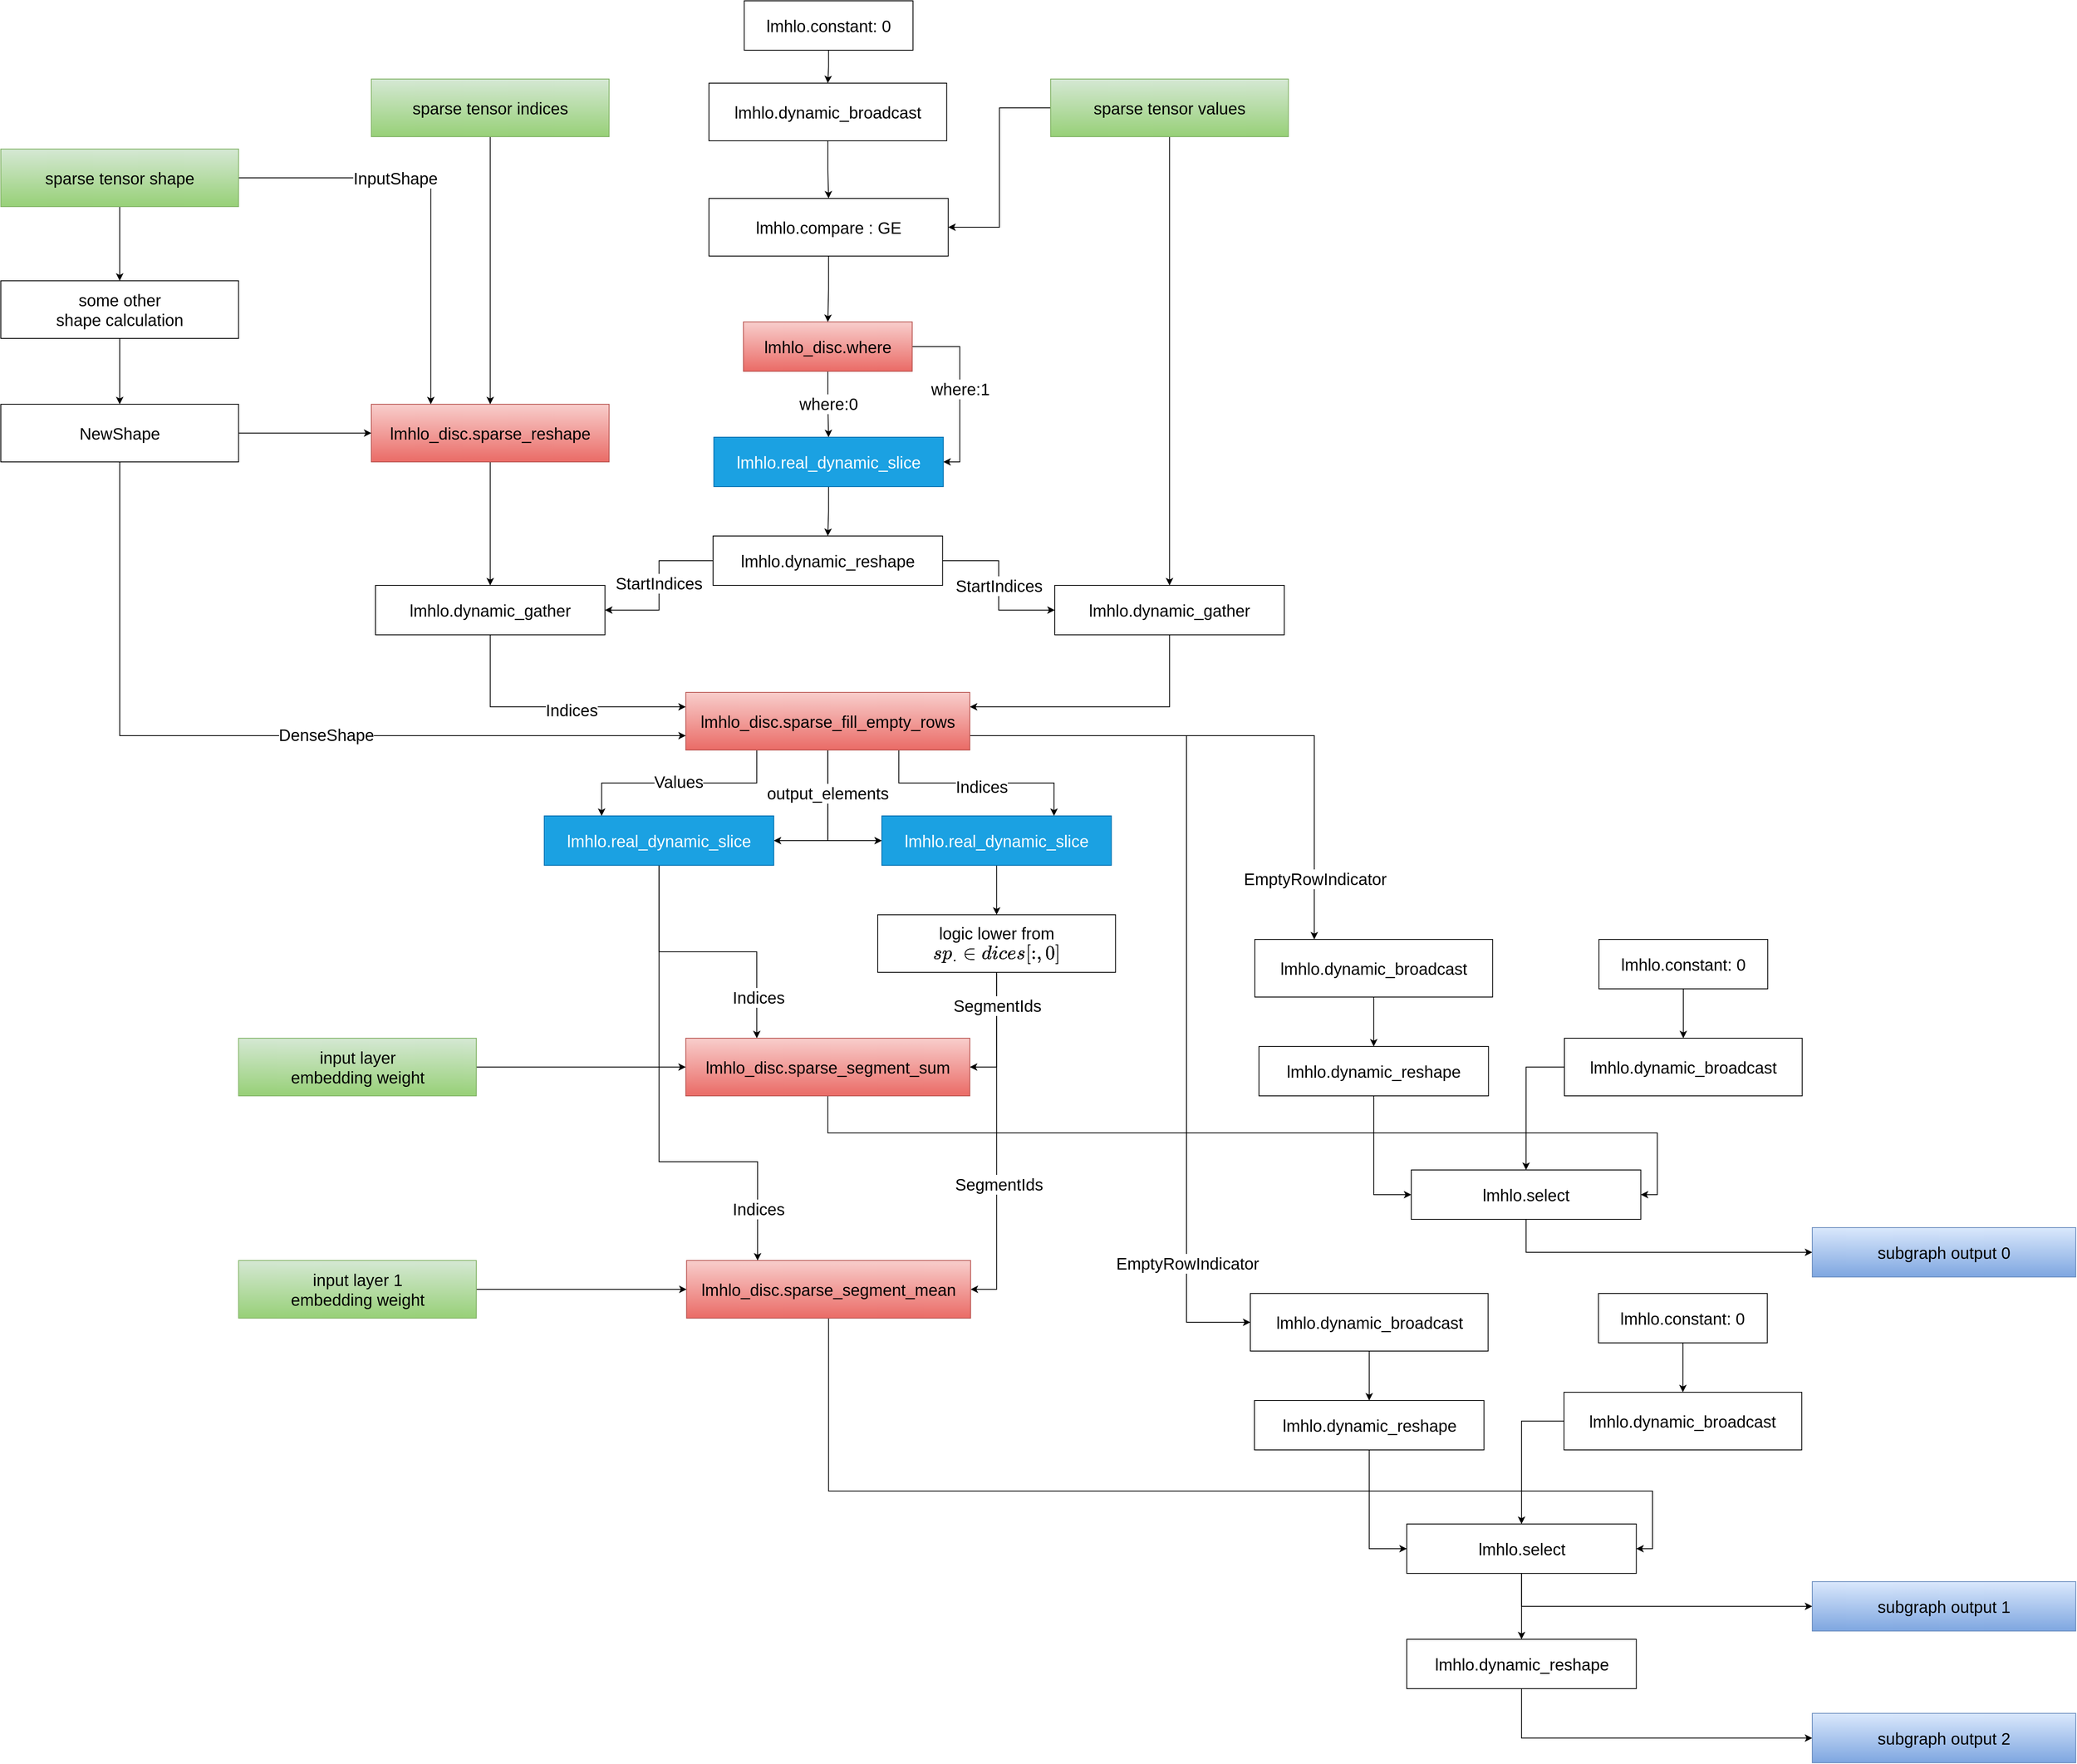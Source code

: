<mxfile version="20.8.1" type="github"><diagram id="d8bZDvyaRTqL3WgqzmWe" name="第 1 页"><mxGraphModel dx="3781" dy="1099" grid="1" gridSize="10" guides="1" tooltips="1" connect="1" arrows="1" fold="1" page="1" pageScale="1" pageWidth="827" pageHeight="1169" math="0" shadow="0"><root><mxCell id="0"/><mxCell id="1" parent="0"/><mxCell id="cq9_FSoDsHFWqfSbP8nX-9" style="edgeStyle=orthogonalEdgeStyle;rounded=0;orthogonalLoop=1;jettySize=auto;html=1;fontSize=20;" parent="1" source="cq9_FSoDsHFWqfSbP8nX-2" target="cq9_FSoDsHFWqfSbP8nX-8" edge="1"><mxGeometry relative="1" as="geometry"/></mxCell><mxCell id="cq9_FSoDsHFWqfSbP8nX-10" value="where:0" style="edgeLabel;html=1;align=center;verticalAlign=middle;resizable=0;points=[];fontSize=20;" parent="cq9_FSoDsHFWqfSbP8nX-9" vertex="1" connectable="0"><mxGeometry x="-0.036" relative="1" as="geometry"><mxPoint as="offset"/></mxGeometry></mxCell><mxCell id="cq9_FSoDsHFWqfSbP8nX-20" value="where:1" style="edgeStyle=orthogonalEdgeStyle;rounded=0;orthogonalLoop=1;jettySize=auto;html=1;exitX=1;exitY=0.5;exitDx=0;exitDy=0;entryX=1;entryY=0.5;entryDx=0;entryDy=0;fontSize=20;" parent="1" source="cq9_FSoDsHFWqfSbP8nX-2" target="cq9_FSoDsHFWqfSbP8nX-8" edge="1"><mxGeometry relative="1" as="geometry"/></mxCell><mxCell id="cq9_FSoDsHFWqfSbP8nX-2" value="lmhlo_disc.where" style="rounded=0;whiteSpace=wrap;html=1;fontSize=20;fillColor=#f8cecc;strokeColor=#b85450;gradientColor=#ea6b66;" parent="1" vertex="1"><mxGeometry x="781.88" y="460" width="205" height="60" as="geometry"/></mxCell><mxCell id="cq9_FSoDsHFWqfSbP8nX-7" style="edgeStyle=orthogonalEdgeStyle;rounded=0;orthogonalLoop=1;jettySize=auto;html=1;exitX=0.5;exitY=1;exitDx=0;exitDy=0;fontSize=20;" parent="1" source="cq9_FSoDsHFWqfSbP8nX-3" target="cq9_FSoDsHFWqfSbP8nX-2" edge="1"><mxGeometry relative="1" as="geometry"/></mxCell><mxCell id="cq9_FSoDsHFWqfSbP8nX-3" value="lmhlo.compare : GE" style="rounded=0;whiteSpace=wrap;html=1;fontSize=20;" parent="1" vertex="1"><mxGeometry x="740" y="310" width="290.62" height="70" as="geometry"/></mxCell><mxCell id="cq9_FSoDsHFWqfSbP8nX-38" style="edgeStyle=orthogonalEdgeStyle;rounded=0;orthogonalLoop=1;jettySize=auto;html=1;entryX=0.5;entryY=0;entryDx=0;entryDy=0;fontSize=20;" parent="1" source="cq9_FSoDsHFWqfSbP8nX-4" target="cq9_FSoDsHFWqfSbP8nX-3" edge="1"><mxGeometry relative="1" as="geometry"/></mxCell><mxCell id="cq9_FSoDsHFWqfSbP8nX-4" value="lmhlo.dynamic_broadcast" style="rounded=0;whiteSpace=wrap;html=1;fontSize=20;" parent="1" vertex="1"><mxGeometry x="740" y="170" width="288.75" height="70" as="geometry"/></mxCell><mxCell id="cq9_FSoDsHFWqfSbP8nX-19" style="edgeStyle=orthogonalEdgeStyle;rounded=0;orthogonalLoop=1;jettySize=auto;html=1;exitX=0.5;exitY=1;exitDx=0;exitDy=0;entryX=0.5;entryY=0;entryDx=0;entryDy=0;fontSize=20;" parent="1" source="cq9_FSoDsHFWqfSbP8nX-8" target="cq9_FSoDsHFWqfSbP8nX-18" edge="1"><mxGeometry relative="1" as="geometry"/></mxCell><mxCell id="cq9_FSoDsHFWqfSbP8nX-8" value="lmhlo.real_dynamic_slice" style="rounded=0;whiteSpace=wrap;html=1;fontSize=20;fillColor=#1ba1e2;fontColor=#ffffff;strokeColor=#006EAF;" parent="1" vertex="1"><mxGeometry x="745.94" y="600" width="278.75" height="60" as="geometry"/></mxCell><mxCell id="JlMi3RwVU-hrbqbBFsQh-24" style="edgeStyle=orthogonalEdgeStyle;rounded=0;orthogonalLoop=1;jettySize=auto;html=1;entryX=1;entryY=0.25;entryDx=0;entryDy=0;fontSize=20;" parent="1" source="cq9_FSoDsHFWqfSbP8nX-14" target="cq9_FSoDsHFWqfSbP8nX-47" edge="1"><mxGeometry relative="1" as="geometry"><Array as="points"><mxPoint x="1299" y="928"/></Array></mxGeometry></mxCell><mxCell id="cq9_FSoDsHFWqfSbP8nX-14" value="lmhlo.dynamic_gather" style="rounded=0;whiteSpace=wrap;html=1;fontSize=20;" parent="1" vertex="1"><mxGeometry x="1160" y="780" width="278.75" height="60" as="geometry"/></mxCell><mxCell id="cq9_FSoDsHFWqfSbP8nX-50" value="StartIndices" style="edgeStyle=orthogonalEdgeStyle;rounded=0;orthogonalLoop=1;jettySize=auto;html=1;exitX=1;exitY=0.5;exitDx=0;exitDy=0;entryX=0;entryY=0.5;entryDx=0;entryDy=0;fontSize=20;" parent="1" source="cq9_FSoDsHFWqfSbP8nX-18" target="cq9_FSoDsHFWqfSbP8nX-14" edge="1"><mxGeometry relative="1" as="geometry"/></mxCell><mxCell id="cq9_FSoDsHFWqfSbP8nX-53" style="edgeStyle=orthogonalEdgeStyle;rounded=0;orthogonalLoop=1;jettySize=auto;html=1;exitX=0;exitY=0.5;exitDx=0;exitDy=0;entryX=1;entryY=0.5;entryDx=0;entryDy=0;fontSize=20;" parent="1" source="cq9_FSoDsHFWqfSbP8nX-18" target="cq9_FSoDsHFWqfSbP8nX-27" edge="1"><mxGeometry relative="1" as="geometry"/></mxCell><mxCell id="cq9_FSoDsHFWqfSbP8nX-54" value="StartIndices" style="edgeLabel;html=1;align=center;verticalAlign=middle;resizable=0;points=[];fontSize=20;" parent="cq9_FSoDsHFWqfSbP8nX-53" vertex="1" connectable="0"><mxGeometry x="-0.032" y="-1" relative="1" as="geometry"><mxPoint as="offset"/></mxGeometry></mxCell><mxCell id="cq9_FSoDsHFWqfSbP8nX-18" value="lmhlo.dynamic_reshape" style="rounded=0;whiteSpace=wrap;html=1;fontSize=20;" parent="1" vertex="1"><mxGeometry x="745" y="720" width="278.75" height="60" as="geometry"/></mxCell><mxCell id="cq9_FSoDsHFWqfSbP8nX-48" style="edgeStyle=orthogonalEdgeStyle;rounded=0;orthogonalLoop=1;jettySize=auto;html=1;exitX=0;exitY=0.5;exitDx=0;exitDy=0;entryX=1;entryY=0.5;entryDx=0;entryDy=0;fontSize=20;" parent="1" source="cq9_FSoDsHFWqfSbP8nX-22" target="cq9_FSoDsHFWqfSbP8nX-3" edge="1"><mxGeometry relative="1" as="geometry"/></mxCell><mxCell id="cq9_FSoDsHFWqfSbP8nX-49" style="edgeStyle=orthogonalEdgeStyle;rounded=0;orthogonalLoop=1;jettySize=auto;html=1;entryX=0.5;entryY=0;entryDx=0;entryDy=0;fontSize=20;" parent="1" source="cq9_FSoDsHFWqfSbP8nX-22" target="cq9_FSoDsHFWqfSbP8nX-14" edge="1"><mxGeometry relative="1" as="geometry"/></mxCell><mxCell id="cq9_FSoDsHFWqfSbP8nX-22" value="sparse tensor values" style="rounded=0;whiteSpace=wrap;html=1;fontSize=20;fillColor=#d5e8d4;strokeColor=#82b366;gradientColor=#97d077;" parent="1" vertex="1"><mxGeometry x="1155" y="165" width="288.75" height="70" as="geometry"/></mxCell><mxCell id="cq9_FSoDsHFWqfSbP8nX-39" style="edgeStyle=orthogonalEdgeStyle;rounded=0;orthogonalLoop=1;jettySize=auto;html=1;entryX=0.5;entryY=0;entryDx=0;entryDy=0;fontSize=20;" parent="1" source="cq9_FSoDsHFWqfSbP8nX-25" target="cq9_FSoDsHFWqfSbP8nX-4" edge="1"><mxGeometry relative="1" as="geometry"/></mxCell><mxCell id="cq9_FSoDsHFWqfSbP8nX-25" value="lmhlo.constant: 0" style="rounded=0;whiteSpace=wrap;html=1;fontSize=20;" parent="1" vertex="1"><mxGeometry x="782.82" y="70" width="205" height="60" as="geometry"/></mxCell><mxCell id="cq9_FSoDsHFWqfSbP8nX-68" style="edgeStyle=orthogonalEdgeStyle;rounded=0;orthogonalLoop=1;jettySize=auto;html=1;entryX=0;entryY=0.25;entryDx=0;entryDy=0;fontSize=20;" parent="1" source="cq9_FSoDsHFWqfSbP8nX-27" target="cq9_FSoDsHFWqfSbP8nX-47" edge="1"><mxGeometry relative="1" as="geometry"><Array as="points"><mxPoint x="474" y="928"/></Array></mxGeometry></mxCell><mxCell id="cq9_FSoDsHFWqfSbP8nX-70" value="Indices" style="edgeLabel;html=1;align=center;verticalAlign=middle;resizable=0;points=[];fontSize=20;" parent="cq9_FSoDsHFWqfSbP8nX-68" vertex="1" connectable="0"><mxGeometry x="0.145" y="-2" relative="1" as="geometry"><mxPoint y="1" as="offset"/></mxGeometry></mxCell><mxCell id="cq9_FSoDsHFWqfSbP8nX-27" value="lmhlo.dynamic_gather" style="rounded=0;whiteSpace=wrap;html=1;fontSize=20;" parent="1" vertex="1"><mxGeometry x="335" y="780" width="278.75" height="60" as="geometry"/></mxCell><mxCell id="cq9_FSoDsHFWqfSbP8nX-65" style="edgeStyle=orthogonalEdgeStyle;rounded=0;orthogonalLoop=1;jettySize=auto;html=1;entryX=0.5;entryY=0;entryDx=0;entryDy=0;fontSize=20;" parent="1" source="cq9_FSoDsHFWqfSbP8nX-28" target="cq9_FSoDsHFWqfSbP8nX-64" edge="1"><mxGeometry relative="1" as="geometry"/></mxCell><mxCell id="cq9_FSoDsHFWqfSbP8nX-28" value="some other&lt;br&gt;shape calculation" style="rounded=0;whiteSpace=wrap;html=1;fontSize=20;" parent="1" vertex="1"><mxGeometry x="-120" y="410" width="288.75" height="70" as="geometry"/></mxCell><mxCell id="cq9_FSoDsHFWqfSbP8nX-52" style="edgeStyle=orthogonalEdgeStyle;rounded=0;orthogonalLoop=1;jettySize=auto;html=1;fontSize=20;" parent="1" source="cq9_FSoDsHFWqfSbP8nX-29" target="cq9_FSoDsHFWqfSbP8nX-27" edge="1"><mxGeometry relative="1" as="geometry"/></mxCell><mxCell id="cq9_FSoDsHFWqfSbP8nX-29" value="lmhlo_disc.sparse_reshape" style="rounded=0;whiteSpace=wrap;html=1;fontSize=20;fillColor=#f8cecc;strokeColor=#b85450;gradientColor=#ea6b66;" parent="1" vertex="1"><mxGeometry x="330" y="560" width="288.75" height="70" as="geometry"/></mxCell><mxCell id="cq9_FSoDsHFWqfSbP8nX-42" style="edgeStyle=orthogonalEdgeStyle;rounded=0;orthogonalLoop=1;jettySize=auto;html=1;entryX=0.5;entryY=0;entryDx=0;entryDy=0;fontSize=20;" parent="1" source="cq9_FSoDsHFWqfSbP8nX-36" target="cq9_FSoDsHFWqfSbP8nX-29" edge="1"><mxGeometry relative="1" as="geometry"/></mxCell><mxCell id="cq9_FSoDsHFWqfSbP8nX-36" value="sparse tensor indices" style="rounded=0;whiteSpace=wrap;html=1;fontSize=20;fillColor=#d5e8d4;gradientColor=#97d077;strokeColor=#82b366;" parent="1" vertex="1"><mxGeometry x="330" y="165" width="288.75" height="70" as="geometry"/></mxCell><mxCell id="cq9_FSoDsHFWqfSbP8nX-44" style="edgeStyle=orthogonalEdgeStyle;rounded=0;orthogonalLoop=1;jettySize=auto;html=1;entryX=0.5;entryY=0;entryDx=0;entryDy=0;fontSize=20;" parent="1" source="cq9_FSoDsHFWqfSbP8nX-43" target="cq9_FSoDsHFWqfSbP8nX-28" edge="1"><mxGeometry relative="1" as="geometry"/></mxCell><mxCell id="cq9_FSoDsHFWqfSbP8nX-57" style="edgeStyle=orthogonalEdgeStyle;rounded=0;orthogonalLoop=1;jettySize=auto;html=1;entryX=0.25;entryY=0;entryDx=0;entryDy=0;fontSize=20;" parent="1" source="cq9_FSoDsHFWqfSbP8nX-43" target="cq9_FSoDsHFWqfSbP8nX-29" edge="1"><mxGeometry relative="1" as="geometry"/></mxCell><mxCell id="cq9_FSoDsHFWqfSbP8nX-58" value="InputShape" style="edgeLabel;html=1;align=center;verticalAlign=middle;resizable=0;points=[];fontSize=20;" parent="cq9_FSoDsHFWqfSbP8nX-57" vertex="1" connectable="0"><mxGeometry x="-0.252" relative="1" as="geometry"><mxPoint as="offset"/></mxGeometry></mxCell><mxCell id="cq9_FSoDsHFWqfSbP8nX-43" value="sparse tensor shape" style="rounded=0;whiteSpace=wrap;html=1;fontSize=20;fillColor=#d5e8d4;gradientColor=#97d077;strokeColor=#82b366;" parent="1" vertex="1"><mxGeometry x="-120" y="250" width="288.75" height="70" as="geometry"/></mxCell><mxCell id="JlMi3RwVU-hrbqbBFsQh-3" style="edgeStyle=orthogonalEdgeStyle;rounded=0;orthogonalLoop=1;jettySize=auto;html=1;exitX=0.25;exitY=1;exitDx=0;exitDy=0;entryX=0.25;entryY=0;entryDx=0;entryDy=0;fontSize=20;" parent="1" source="cq9_FSoDsHFWqfSbP8nX-47" target="JlMi3RwVU-hrbqbBFsQh-1" edge="1"><mxGeometry relative="1" as="geometry"/></mxCell><mxCell id="JlMi3RwVU-hrbqbBFsQh-8" value="Values" style="edgeLabel;html=1;align=center;verticalAlign=middle;resizable=0;points=[];fontSize=20;" parent="JlMi3RwVU-hrbqbBFsQh-3" vertex="1" connectable="0"><mxGeometry x="0.007" y="-2" relative="1" as="geometry"><mxPoint as="offset"/></mxGeometry></mxCell><mxCell id="JlMi3RwVU-hrbqbBFsQh-4" style="edgeStyle=orthogonalEdgeStyle;rounded=0;orthogonalLoop=1;jettySize=auto;html=1;exitX=0.75;exitY=1;exitDx=0;exitDy=0;entryX=0.75;entryY=0;entryDx=0;entryDy=0;fontSize=20;" parent="1" source="cq9_FSoDsHFWqfSbP8nX-47" target="JlMi3RwVU-hrbqbBFsQh-2" edge="1"><mxGeometry relative="1" as="geometry"/></mxCell><mxCell id="JlMi3RwVU-hrbqbBFsQh-9" value="Indices" style="edgeLabel;html=1;align=center;verticalAlign=middle;resizable=0;points=[];fontSize=20;" parent="JlMi3RwVU-hrbqbBFsQh-4" vertex="1" connectable="0"><mxGeometry x="0.044" y="-4" relative="1" as="geometry"><mxPoint as="offset"/></mxGeometry></mxCell><mxCell id="JlMi3RwVU-hrbqbBFsQh-5" style="edgeStyle=orthogonalEdgeStyle;rounded=0;orthogonalLoop=1;jettySize=auto;html=1;entryX=1;entryY=0.5;entryDx=0;entryDy=0;fontSize=20;" parent="1" source="cq9_FSoDsHFWqfSbP8nX-47" target="JlMi3RwVU-hrbqbBFsQh-1" edge="1"><mxGeometry relative="1" as="geometry"/></mxCell><mxCell id="JlMi3RwVU-hrbqbBFsQh-6" style="edgeStyle=orthogonalEdgeStyle;rounded=0;orthogonalLoop=1;jettySize=auto;html=1;exitX=0.5;exitY=1;exitDx=0;exitDy=0;entryX=0;entryY=0.5;entryDx=0;entryDy=0;fontSize=20;" parent="1" source="cq9_FSoDsHFWqfSbP8nX-47" target="JlMi3RwVU-hrbqbBFsQh-2" edge="1"><mxGeometry relative="1" as="geometry"/></mxCell><mxCell id="JlMi3RwVU-hrbqbBFsQh-7" value="output_elements" style="edgeLabel;html=1;align=center;verticalAlign=middle;resizable=0;points=[];fontSize=20;" parent="JlMi3RwVU-hrbqbBFsQh-6" vertex="1" connectable="0"><mxGeometry x="-0.408" y="-1" relative="1" as="geometry"><mxPoint as="offset"/></mxGeometry></mxCell><mxCell id="JlMi3RwVU-hrbqbBFsQh-59" style="edgeStyle=orthogonalEdgeStyle;rounded=0;orthogonalLoop=1;jettySize=auto;html=1;exitX=1;exitY=0.75;exitDx=0;exitDy=0;entryX=0.25;entryY=0;entryDx=0;entryDy=0;fontSize=20;" parent="1" source="cq9_FSoDsHFWqfSbP8nX-47" target="JlMi3RwVU-hrbqbBFsQh-26" edge="1"><mxGeometry relative="1" as="geometry"/></mxCell><mxCell id="JlMi3RwVU-hrbqbBFsQh-61" value="EmptyRowIndicator" style="edgeLabel;html=1;align=center;verticalAlign=middle;resizable=0;points=[];fontSize=20;" parent="JlMi3RwVU-hrbqbBFsQh-59" vertex="1" connectable="0"><mxGeometry x="0.777" y="1" relative="1" as="geometry"><mxPoint as="offset"/></mxGeometry></mxCell><mxCell id="JlMi3RwVU-hrbqbBFsQh-73" style="edgeStyle=orthogonalEdgeStyle;rounded=0;orthogonalLoop=1;jettySize=auto;html=1;exitX=1;exitY=0.75;exitDx=0;exitDy=0;entryX=0;entryY=0.5;entryDx=0;entryDy=0;fontSize=20;" parent="1" source="cq9_FSoDsHFWqfSbP8nX-47" target="JlMi3RwVU-hrbqbBFsQh-51" edge="1"><mxGeometry x="0.059" y="133" relative="1" as="geometry"><Array as="points"><mxPoint x="1320" y="963"/><mxPoint x="1320" y="1675"/></Array><mxPoint as="offset"/></mxGeometry></mxCell><mxCell id="JlMi3RwVU-hrbqbBFsQh-74" value="EmptyRowIndicator" style="edgeLabel;html=1;align=center;verticalAlign=middle;resizable=0;points=[];fontSize=20;" parent="JlMi3RwVU-hrbqbBFsQh-73" vertex="1" connectable="0"><mxGeometry x="0.716" y="1" relative="1" as="geometry"><mxPoint as="offset"/></mxGeometry></mxCell><mxCell id="cq9_FSoDsHFWqfSbP8nX-47" value="lmhlo_disc.sparse_fill_empty_rows" style="rounded=0;whiteSpace=wrap;html=1;fontSize=20;fillColor=#f8cecc;strokeColor=#b85450;gradientColor=#ea6b66;" parent="1" vertex="1"><mxGeometry x="711.87" y="910" width="345" height="70" as="geometry"/></mxCell><mxCell id="cq9_FSoDsHFWqfSbP8nX-66" style="edgeStyle=orthogonalEdgeStyle;rounded=0;orthogonalLoop=1;jettySize=auto;html=1;entryX=0;entryY=0.5;entryDx=0;entryDy=0;fontSize=20;" parent="1" source="cq9_FSoDsHFWqfSbP8nX-64" target="cq9_FSoDsHFWqfSbP8nX-29" edge="1"><mxGeometry relative="1" as="geometry"/></mxCell><mxCell id="cq9_FSoDsHFWqfSbP8nX-69" style="edgeStyle=orthogonalEdgeStyle;rounded=0;orthogonalLoop=1;jettySize=auto;html=1;entryX=0;entryY=0.75;entryDx=0;entryDy=0;fontSize=20;" parent="1" source="cq9_FSoDsHFWqfSbP8nX-64" target="cq9_FSoDsHFWqfSbP8nX-47" edge="1"><mxGeometry relative="1" as="geometry"><Array as="points"><mxPoint x="24" y="963"/></Array></mxGeometry></mxCell><mxCell id="cq9_FSoDsHFWqfSbP8nX-71" value="DenseShape" style="edgeLabel;html=1;align=center;verticalAlign=middle;resizable=0;points=[];fontSize=20;" parent="cq9_FSoDsHFWqfSbP8nX-69" vertex="1" connectable="0"><mxGeometry x="0.143" y="3" relative="1" as="geometry"><mxPoint y="1" as="offset"/></mxGeometry></mxCell><mxCell id="cq9_FSoDsHFWqfSbP8nX-64" value="NewShape" style="rounded=0;whiteSpace=wrap;html=1;fontSize=20;" parent="1" vertex="1"><mxGeometry x="-120" y="560" width="288.75" height="70" as="geometry"/></mxCell><mxCell id="JlMi3RwVU-hrbqbBFsQh-19" style="edgeStyle=orthogonalEdgeStyle;rounded=0;orthogonalLoop=1;jettySize=auto;html=1;entryX=0.25;entryY=0;entryDx=0;entryDy=0;fontSize=20;" parent="1" source="JlMi3RwVU-hrbqbBFsQh-1" target="JlMi3RwVU-hrbqbBFsQh-10" edge="1"><mxGeometry relative="1" as="geometry"/></mxCell><mxCell id="JlMi3RwVU-hrbqbBFsQh-48" value="Indices" style="edgeLabel;html=1;align=center;verticalAlign=middle;resizable=0;points=[];fontSize=20;" parent="JlMi3RwVU-hrbqbBFsQh-19" vertex="1" connectable="0"><mxGeometry x="0.696" y="2" relative="1" as="geometry"><mxPoint as="offset"/></mxGeometry></mxCell><mxCell id="JlMi3RwVU-hrbqbBFsQh-46" style="edgeStyle=orthogonalEdgeStyle;rounded=0;orthogonalLoop=1;jettySize=auto;html=1;entryX=0.25;entryY=0;entryDx=0;entryDy=0;fontSize=20;" parent="1" source="JlMi3RwVU-hrbqbBFsQh-1" target="JlMi3RwVU-hrbqbBFsQh-40" edge="1"><mxGeometry relative="1" as="geometry"><Array as="points"><mxPoint x="679" y="1480"/><mxPoint x="799" y="1480"/></Array></mxGeometry></mxCell><mxCell id="JlMi3RwVU-hrbqbBFsQh-49" value="Indices" style="edgeLabel;html=1;align=center;verticalAlign=middle;resizable=0;points=[];fontSize=20;" parent="JlMi3RwVU-hrbqbBFsQh-46" vertex="1" connectable="0"><mxGeometry x="0.79" y="1" relative="1" as="geometry"><mxPoint as="offset"/></mxGeometry></mxCell><mxCell id="JlMi3RwVU-hrbqbBFsQh-1" value="lmhlo.real_dynamic_slice" style="rounded=0;whiteSpace=wrap;html=1;fontSize=20;fillColor=#1ba1e2;fontColor=#ffffff;strokeColor=#006EAF;" parent="1" vertex="1"><mxGeometry x="540" y="1060" width="278.75" height="60" as="geometry"/></mxCell><mxCell id="JlMi3RwVU-hrbqbBFsQh-13" style="edgeStyle=orthogonalEdgeStyle;rounded=0;orthogonalLoop=1;jettySize=auto;html=1;entryX=0.5;entryY=0;entryDx=0;entryDy=0;fontSize=20;" parent="1" source="JlMi3RwVU-hrbqbBFsQh-2" target="JlMi3RwVU-hrbqbBFsQh-12" edge="1"><mxGeometry relative="1" as="geometry"/></mxCell><mxCell id="JlMi3RwVU-hrbqbBFsQh-2" value="lmhlo.real_dynamic_slice" style="rounded=0;whiteSpace=wrap;html=1;fontSize=20;fillColor=#1ba1e2;fontColor=#ffffff;strokeColor=#006EAF;" parent="1" vertex="1"><mxGeometry x="950" y="1060" width="278.75" height="60" as="geometry"/></mxCell><mxCell id="JlMi3RwVU-hrbqbBFsQh-66" style="edgeStyle=orthogonalEdgeStyle;rounded=0;orthogonalLoop=1;jettySize=auto;html=1;exitX=0.5;exitY=1;exitDx=0;exitDy=0;entryX=1;entryY=0.5;entryDx=0;entryDy=0;fontSize=20;" parent="1" source="JlMi3RwVU-hrbqbBFsQh-10" target="JlMi3RwVU-hrbqbBFsQh-37" edge="1"><mxGeometry relative="1" as="geometry"/></mxCell><mxCell id="JlMi3RwVU-hrbqbBFsQh-10" value="lmhlo_disc.sparse_segment_sum" style="rounded=0;whiteSpace=wrap;html=1;fontSize=20;fillColor=#f8cecc;strokeColor=#b85450;gradientColor=#ea6b66;" parent="1" vertex="1"><mxGeometry x="711.87" y="1330" width="345" height="70" as="geometry"/></mxCell><mxCell id="JlMi3RwVU-hrbqbBFsQh-14" style="edgeStyle=orthogonalEdgeStyle;rounded=0;orthogonalLoop=1;jettySize=auto;html=1;exitX=0.5;exitY=1;exitDx=0;exitDy=0;entryX=1;entryY=0.5;entryDx=0;entryDy=0;fontSize=20;" parent="1" source="JlMi3RwVU-hrbqbBFsQh-12" target="JlMi3RwVU-hrbqbBFsQh-10" edge="1"><mxGeometry relative="1" as="geometry"/></mxCell><mxCell id="JlMi3RwVU-hrbqbBFsQh-43" style="edgeStyle=orthogonalEdgeStyle;rounded=0;orthogonalLoop=1;jettySize=auto;html=1;exitX=0.5;exitY=1;exitDx=0;exitDy=0;entryX=1;entryY=0.5;entryDx=0;entryDy=0;fontSize=20;" parent="1" source="JlMi3RwVU-hrbqbBFsQh-12" target="JlMi3RwVU-hrbqbBFsQh-40" edge="1"><mxGeometry relative="1" as="geometry"/></mxCell><mxCell id="JlMi3RwVU-hrbqbBFsQh-45" value="SegmentIds" style="edgeLabel;html=1;align=center;verticalAlign=middle;resizable=0;points=[];fontSize=20;" parent="JlMi3RwVU-hrbqbBFsQh-43" vertex="1" connectable="0"><mxGeometry x="0.234" y="2" relative="1" as="geometry"><mxPoint as="offset"/></mxGeometry></mxCell><mxCell id="JlMi3RwVU-hrbqbBFsQh-12" value="logic lower from `sp_ids.indices[:, 0]`" style="rounded=0;whiteSpace=wrap;html=1;fontSize=20;" parent="1" vertex="1"><mxGeometry x="945" y="1180" width="288.75" height="70" as="geometry"/></mxCell><mxCell id="JlMi3RwVU-hrbqbBFsQh-23" style="edgeStyle=orthogonalEdgeStyle;rounded=0;orthogonalLoop=1;jettySize=auto;html=1;exitX=1;exitY=0.5;exitDx=0;exitDy=0;entryX=0;entryY=0.5;entryDx=0;entryDy=0;fontSize=20;" parent="1" source="JlMi3RwVU-hrbqbBFsQh-18" target="JlMi3RwVU-hrbqbBFsQh-10" edge="1"><mxGeometry relative="1" as="geometry"/></mxCell><mxCell id="JlMi3RwVU-hrbqbBFsQh-18" value="input layer &lt;br&gt;embedding weight" style="rounded=0;whiteSpace=wrap;html=1;fontSize=20;fillColor=#d5e8d4;gradientColor=#97d077;strokeColor=#82b366;" parent="1" vertex="1"><mxGeometry x="168.75" y="1330" width="288.75" height="70" as="geometry"/></mxCell><mxCell id="JlMi3RwVU-hrbqbBFsQh-32" style="edgeStyle=orthogonalEdgeStyle;rounded=0;orthogonalLoop=1;jettySize=auto;html=1;entryX=0.5;entryY=0;entryDx=0;entryDy=0;fontSize=20;" parent="1" source="JlMi3RwVU-hrbqbBFsQh-26" target="JlMi3RwVU-hrbqbBFsQh-31" edge="1"><mxGeometry relative="1" as="geometry"/></mxCell><mxCell id="JlMi3RwVU-hrbqbBFsQh-26" value="lmhlo.dynamic_broadcast" style="rounded=0;whiteSpace=wrap;html=1;fontSize=20;" parent="1" vertex="1"><mxGeometry x="1403" y="1210" width="288.75" height="70" as="geometry"/></mxCell><mxCell id="JlMi3RwVU-hrbqbBFsQh-38" style="edgeStyle=orthogonalEdgeStyle;rounded=0;orthogonalLoop=1;jettySize=auto;html=1;entryX=0;entryY=0.5;entryDx=0;entryDy=0;fontSize=20;" parent="1" source="JlMi3RwVU-hrbqbBFsQh-31" target="JlMi3RwVU-hrbqbBFsQh-37" edge="1"><mxGeometry relative="1" as="geometry"/></mxCell><mxCell id="JlMi3RwVU-hrbqbBFsQh-31" value="lmhlo.dynamic_reshape" style="rounded=0;whiteSpace=wrap;html=1;fontSize=20;" parent="1" vertex="1"><mxGeometry x="1408" y="1340" width="278.75" height="60" as="geometry"/></mxCell><mxCell id="JlMi3RwVU-hrbqbBFsQh-67" style="edgeStyle=orthogonalEdgeStyle;rounded=0;orthogonalLoop=1;jettySize=auto;html=1;exitX=0;exitY=0.5;exitDx=0;exitDy=0;entryX=0.5;entryY=0;entryDx=0;entryDy=0;fontSize=20;" parent="1" source="JlMi3RwVU-hrbqbBFsQh-34" target="JlMi3RwVU-hrbqbBFsQh-37" edge="1"><mxGeometry relative="1" as="geometry"/></mxCell><mxCell id="JlMi3RwVU-hrbqbBFsQh-34" value="lmhlo.dynamic_broadcast" style="rounded=0;whiteSpace=wrap;html=1;fontSize=20;" parent="1" vertex="1"><mxGeometry x="1779" y="1330" width="288.75" height="70" as="geometry"/></mxCell><mxCell id="JlMi3RwVU-hrbqbBFsQh-35" style="edgeStyle=orthogonalEdgeStyle;rounded=0;orthogonalLoop=1;jettySize=auto;html=1;entryX=0.5;entryY=0;entryDx=0;entryDy=0;fontSize=20;" parent="1" source="JlMi3RwVU-hrbqbBFsQh-36" target="JlMi3RwVU-hrbqbBFsQh-34" edge="1"><mxGeometry relative="1" as="geometry"/></mxCell><mxCell id="JlMi3RwVU-hrbqbBFsQh-36" value="lmhlo.constant: 0" style="rounded=0;whiteSpace=wrap;html=1;fontSize=20;" parent="1" vertex="1"><mxGeometry x="1820.88" y="1210" width="205" height="60" as="geometry"/></mxCell><mxCell id="JlMi3RwVU-hrbqbBFsQh-71" style="edgeStyle=orthogonalEdgeStyle;rounded=0;orthogonalLoop=1;jettySize=auto;html=1;entryX=0;entryY=0.5;entryDx=0;entryDy=0;fontSize=20;" parent="1" source="JlMi3RwVU-hrbqbBFsQh-37" target="JlMi3RwVU-hrbqbBFsQh-70" edge="1"><mxGeometry relative="1" as="geometry"><Array as="points"><mxPoint x="1732" y="1590"/></Array></mxGeometry></mxCell><mxCell id="JlMi3RwVU-hrbqbBFsQh-37" value="lmhlo.select" style="rounded=0;whiteSpace=wrap;html=1;fontSize=20;" parent="1" vertex="1"><mxGeometry x="1593" y="1490" width="278.75" height="60" as="geometry"/></mxCell><mxCell id="JlMi3RwVU-hrbqbBFsQh-72" style="edgeStyle=orthogonalEdgeStyle;rounded=0;orthogonalLoop=1;jettySize=auto;html=1;entryX=1;entryY=0.5;entryDx=0;entryDy=0;fontSize=20;" parent="1" source="JlMi3RwVU-hrbqbBFsQh-40" target="JlMi3RwVU-hrbqbBFsQh-58" edge="1"><mxGeometry relative="1" as="geometry"><Array as="points"><mxPoint x="885" y="1880"/><mxPoint x="1886" y="1880"/><mxPoint x="1886" y="1950"/></Array></mxGeometry></mxCell><mxCell id="JlMi3RwVU-hrbqbBFsQh-40" value="lmhlo_disc.sparse_segment_mean" style="rounded=0;whiteSpace=wrap;html=1;fontSize=20;fillColor=#f8cecc;strokeColor=#b85450;gradientColor=#ea6b66;" parent="1" vertex="1"><mxGeometry x="712.82" y="1600" width="345" height="70" as="geometry"/></mxCell><mxCell id="JlMi3RwVU-hrbqbBFsQh-42" style="edgeStyle=orthogonalEdgeStyle;rounded=0;orthogonalLoop=1;jettySize=auto;html=1;exitX=1;exitY=0.5;exitDx=0;exitDy=0;entryX=0;entryY=0.5;entryDx=0;entryDy=0;fontSize=20;" parent="1" source="JlMi3RwVU-hrbqbBFsQh-41" target="JlMi3RwVU-hrbqbBFsQh-40" edge="1"><mxGeometry relative="1" as="geometry"/></mxCell><mxCell id="JlMi3RwVU-hrbqbBFsQh-41" value="input layer 1&lt;br&gt;embedding weight" style="rounded=0;whiteSpace=wrap;html=1;fontSize=20;fillColor=#d5e8d4;gradientColor=#97d077;strokeColor=#82b366;" parent="1" vertex="1"><mxGeometry x="168.75" y="1600" width="288.75" height="70" as="geometry"/></mxCell><mxCell id="JlMi3RwVU-hrbqbBFsQh-44" value="SegmentIds" style="edgeLabel;html=1;align=center;verticalAlign=middle;resizable=0;points=[];fontSize=20;" parent="1" vertex="1" connectable="0"><mxGeometry x="1089.377" y="1290.0" as="geometry"/></mxCell><mxCell id="JlMi3RwVU-hrbqbBFsQh-50" style="edgeStyle=orthogonalEdgeStyle;rounded=0;orthogonalLoop=1;jettySize=auto;html=1;entryX=0.5;entryY=0;entryDx=0;entryDy=0;fontSize=20;" parent="1" source="JlMi3RwVU-hrbqbBFsQh-51" target="JlMi3RwVU-hrbqbBFsQh-53" edge="1"><mxGeometry relative="1" as="geometry"/></mxCell><mxCell id="JlMi3RwVU-hrbqbBFsQh-51" value="lmhlo.dynamic_broadcast" style="rounded=0;whiteSpace=wrap;html=1;fontSize=20;" parent="1" vertex="1"><mxGeometry x="1397.53" y="1640" width="288.75" height="70" as="geometry"/></mxCell><mxCell id="JlMi3RwVU-hrbqbBFsQh-52" style="edgeStyle=orthogonalEdgeStyle;rounded=0;orthogonalLoop=1;jettySize=auto;html=1;entryX=0;entryY=0.5;entryDx=0;entryDy=0;fontSize=20;" parent="1" source="JlMi3RwVU-hrbqbBFsQh-53" target="JlMi3RwVU-hrbqbBFsQh-58" edge="1"><mxGeometry relative="1" as="geometry"/></mxCell><mxCell id="JlMi3RwVU-hrbqbBFsQh-53" value="lmhlo.dynamic_reshape" style="rounded=0;whiteSpace=wrap;html=1;fontSize=20;" parent="1" vertex="1"><mxGeometry x="1402.53" y="1770" width="278.75" height="60" as="geometry"/></mxCell><mxCell id="JlMi3RwVU-hrbqbBFsQh-75" style="edgeStyle=orthogonalEdgeStyle;rounded=0;orthogonalLoop=1;jettySize=auto;html=1;exitX=0;exitY=0.5;exitDx=0;exitDy=0;fontSize=20;" parent="1" source="JlMi3RwVU-hrbqbBFsQh-55" target="JlMi3RwVU-hrbqbBFsQh-58" edge="1"><mxGeometry relative="1" as="geometry"/></mxCell><mxCell id="JlMi3RwVU-hrbqbBFsQh-55" value="lmhlo.dynamic_broadcast" style="rounded=0;whiteSpace=wrap;html=1;fontSize=20;" parent="1" vertex="1"><mxGeometry x="1778.47" y="1760" width="288.75" height="70" as="geometry"/></mxCell><mxCell id="JlMi3RwVU-hrbqbBFsQh-56" style="edgeStyle=orthogonalEdgeStyle;rounded=0;orthogonalLoop=1;jettySize=auto;html=1;entryX=0.5;entryY=0;entryDx=0;entryDy=0;fontSize=20;" parent="1" source="JlMi3RwVU-hrbqbBFsQh-57" target="JlMi3RwVU-hrbqbBFsQh-55" edge="1"><mxGeometry relative="1" as="geometry"/></mxCell><mxCell id="JlMi3RwVU-hrbqbBFsQh-57" value="lmhlo.constant: 0" style="rounded=0;whiteSpace=wrap;html=1;fontSize=20;" parent="1" vertex="1"><mxGeometry x="1820.35" y="1640" width="205" height="60" as="geometry"/></mxCell><mxCell id="JlMi3RwVU-hrbqbBFsQh-77" style="edgeStyle=orthogonalEdgeStyle;rounded=0;orthogonalLoop=1;jettySize=auto;html=1;entryX=0.5;entryY=0;entryDx=0;entryDy=0;fontSize=20;" parent="1" source="JlMi3RwVU-hrbqbBFsQh-58" target="JlMi3RwVU-hrbqbBFsQh-76" edge="1"><mxGeometry relative="1" as="geometry"/></mxCell><mxCell id="JlMi3RwVU-hrbqbBFsQh-81" style="edgeStyle=orthogonalEdgeStyle;rounded=0;orthogonalLoop=1;jettySize=auto;html=1;entryX=0;entryY=0.5;entryDx=0;entryDy=0;fontSize=20;" parent="1" source="JlMi3RwVU-hrbqbBFsQh-58" target="JlMi3RwVU-hrbqbBFsQh-78" edge="1"><mxGeometry relative="1" as="geometry"><Array as="points"><mxPoint x="1727" y="2020"/></Array></mxGeometry></mxCell><mxCell id="JlMi3RwVU-hrbqbBFsQh-58" value="lmhlo.select" style="rounded=0;whiteSpace=wrap;html=1;fontSize=20;" parent="1" vertex="1"><mxGeometry x="1587.53" y="1920" width="278.75" height="60" as="geometry"/></mxCell><mxCell id="JlMi3RwVU-hrbqbBFsQh-70" value="subgraph output 0" style="rounded=0;whiteSpace=wrap;html=1;fontSize=20;fillColor=#dae8fc;gradientColor=#7ea6e0;strokeColor=#6c8ebf;" parent="1" vertex="1"><mxGeometry x="2080" y="1560" width="320" height="60" as="geometry"/></mxCell><mxCell id="JlMi3RwVU-hrbqbBFsQh-80" style="edgeStyle=orthogonalEdgeStyle;rounded=0;orthogonalLoop=1;jettySize=auto;html=1;entryX=0;entryY=0.5;entryDx=0;entryDy=0;fontSize=20;" parent="1" source="JlMi3RwVU-hrbqbBFsQh-76" target="JlMi3RwVU-hrbqbBFsQh-79" edge="1"><mxGeometry relative="1" as="geometry"><Array as="points"><mxPoint x="1727" y="2180"/></Array></mxGeometry></mxCell><mxCell id="JlMi3RwVU-hrbqbBFsQh-76" value="lmhlo.dynamic_reshape" style="rounded=0;whiteSpace=wrap;html=1;fontSize=20;" parent="1" vertex="1"><mxGeometry x="1587.53" y="2060" width="278.75" height="60" as="geometry"/></mxCell><mxCell id="JlMi3RwVU-hrbqbBFsQh-78" value="subgraph output 1" style="rounded=0;whiteSpace=wrap;html=1;fontSize=20;fillColor=#dae8fc;gradientColor=#7ea6e0;strokeColor=#6c8ebf;" parent="1" vertex="1"><mxGeometry x="2080" y="1990" width="320" height="60" as="geometry"/></mxCell><mxCell id="JlMi3RwVU-hrbqbBFsQh-79" value="subgraph output 2" style="rounded=0;whiteSpace=wrap;html=1;fontSize=20;fillColor=#dae8fc;gradientColor=#7ea6e0;strokeColor=#6c8ebf;" parent="1" vertex="1"><mxGeometry x="2080" y="2150" width="320" height="60" as="geometry"/></mxCell></root></mxGraphModel></diagram></mxfile>